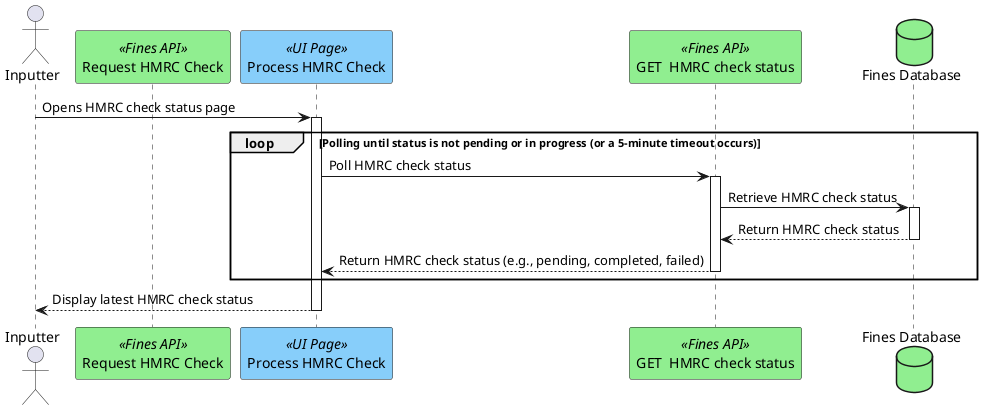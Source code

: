 @startuml
actor "Inputter" as user

participant "Request HMRC Check" as requestHmrcCheck <<Fines API>> #lightgreen
participant "Process HMRC Check" as requestHmrcCheckUI <<UI Page>> #lightskyblue
participant "GET  HMRC check status" as hmrcCheckStatusAPI <<Fines API>> #lightgreen
database "Fines Database" as db #lightgreen

user -> requestHmrcCheckUI ++ : Opens HMRC check status page

loop Polling until status is not pending or in progress (or a 5-minute timeout occurs)
    requestHmrcCheckUI -> hmrcCheckStatusAPI ++ : Poll HMRC check status
    hmrcCheckStatusAPI -> db ++ : Retrieve HMRC check status
    db --> hmrcCheckStatusAPI -- : Return HMRC check status
    hmrcCheckStatusAPI --> requestHmrcCheckUI -- : Return HMRC check status (e.g., pending, completed, failed)
end

requestHmrcCheckUI --> user -- : Display latest HMRC check status

@enduml
